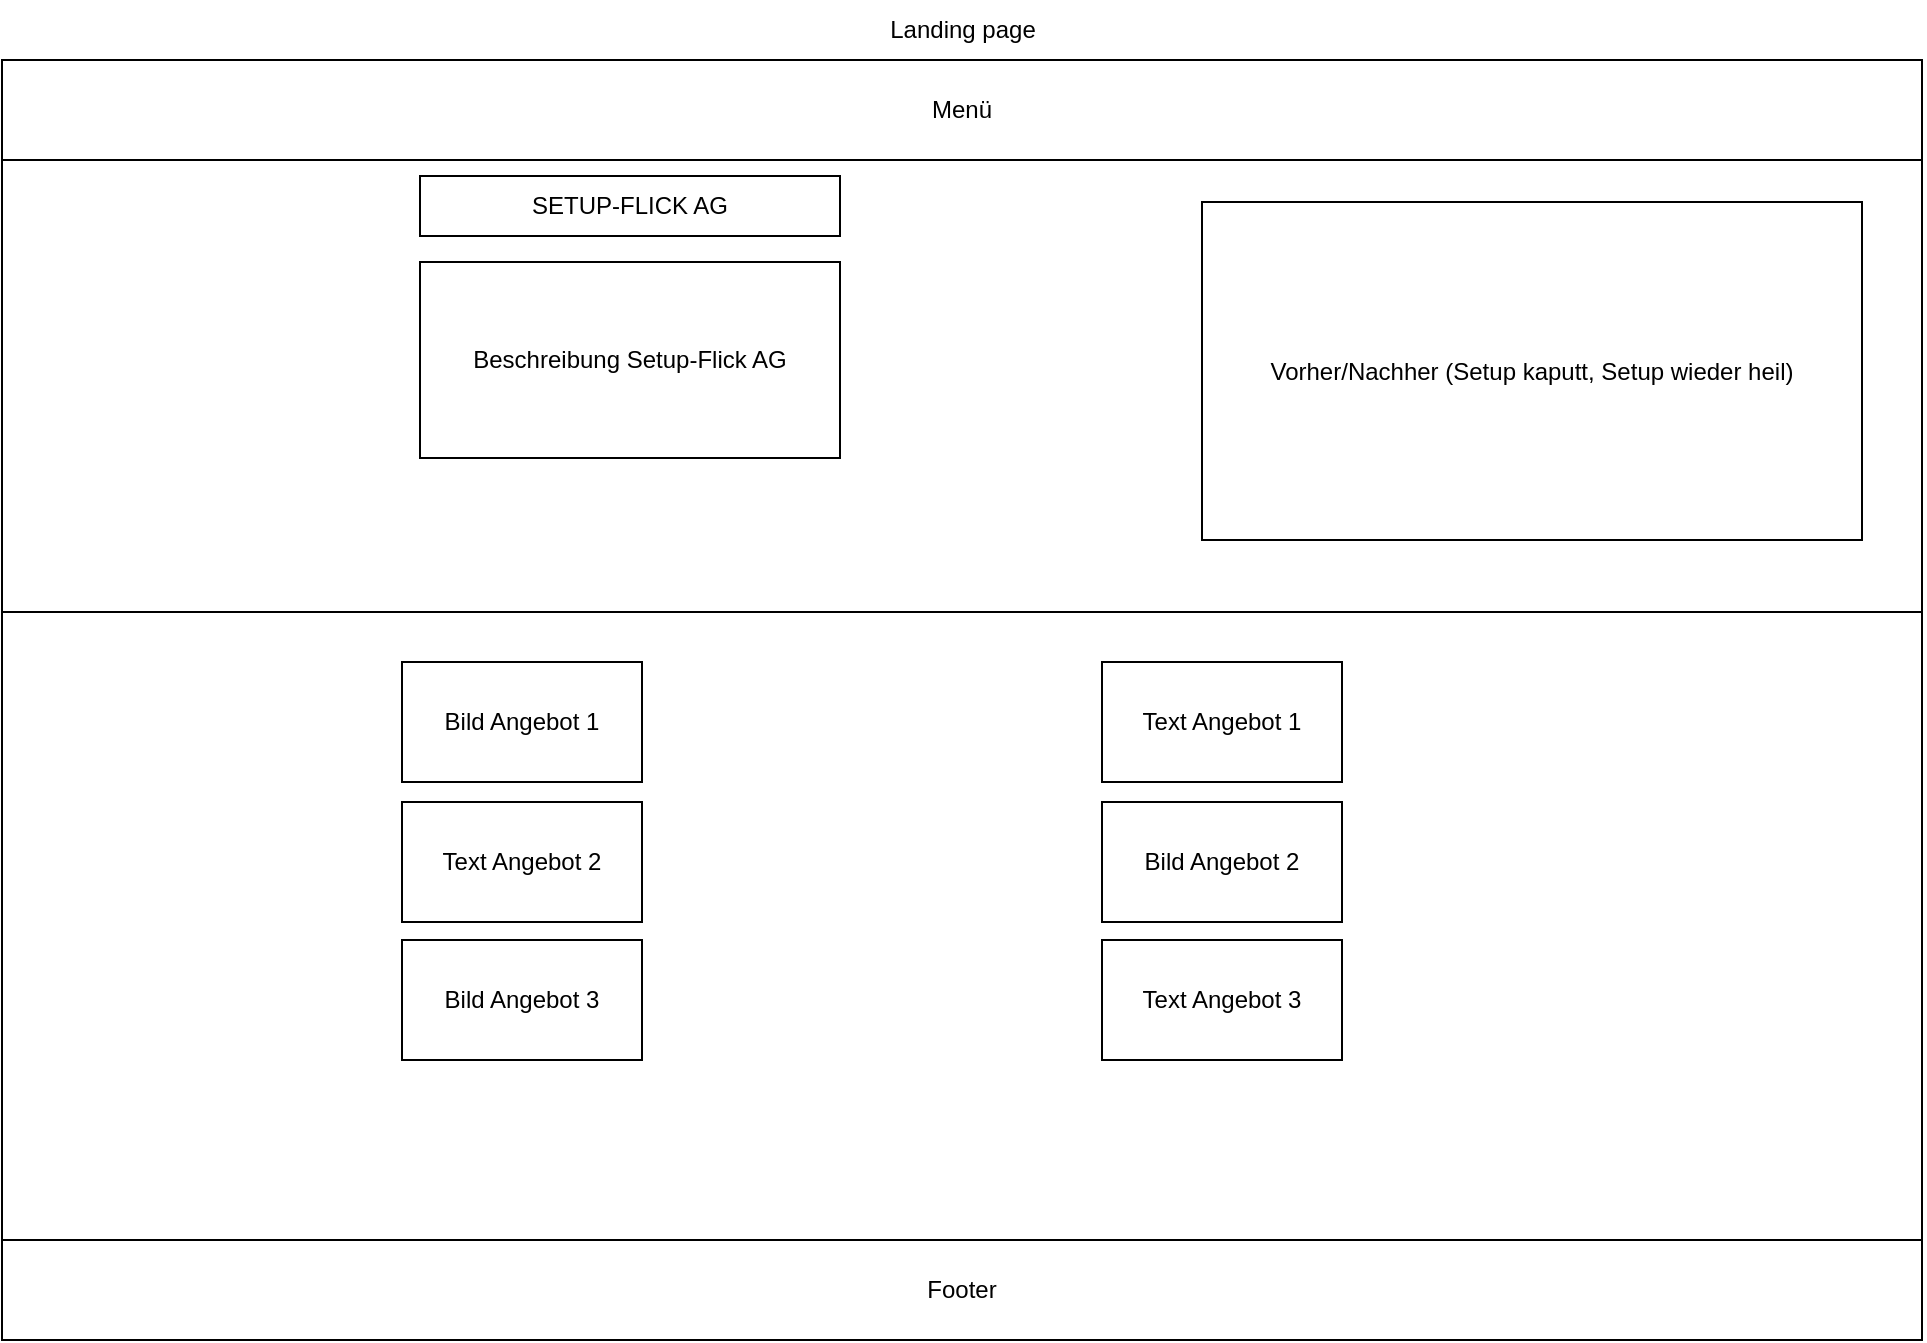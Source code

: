 <mxfile version="21.5.1" type="device" pages="5">
  <diagram name="Landing page" id="mWaqS2Y9ntpzHhFaPzYa">
    <mxGraphModel dx="1195" dy="697" grid="1" gridSize="10" guides="1" tooltips="1" connect="1" arrows="1" fold="1" page="1" pageScale="1" pageWidth="827" pageHeight="1169" background="none" math="0" shadow="0">
      <root>
        <mxCell id="0" />
        <mxCell id="1" parent="0" />
        <mxCell id="iMR_H9Wg8E-RTI5bTU1J-1" value="Landing page" style="text;html=1;align=center;verticalAlign=middle;resizable=0;points=[];autosize=1;strokeColor=none;fillColor=none;" parent="1" vertex="1">
          <mxGeometry x="430" y="40" width="100" height="30" as="geometry" />
        </mxCell>
        <mxCell id="iMR_H9Wg8E-RTI5bTU1J-2" value="" style="rounded=0;whiteSpace=wrap;html=1;" parent="1" vertex="1">
          <mxGeometry y="70" width="960" height="640" as="geometry" />
        </mxCell>
        <mxCell id="3REA4OK3sEmO4MqTveD6-1" value="Menü" style="rounded=0;whiteSpace=wrap;html=1;" parent="1" vertex="1">
          <mxGeometry y="70" width="960" height="50" as="geometry" />
        </mxCell>
        <mxCell id="3REA4OK3sEmO4MqTveD6-2" value="SETUP-FLICK AG" style="text;html=1;strokeColor=default;fillColor=none;align=center;verticalAlign=middle;whiteSpace=wrap;rounded=0;" parent="1" vertex="1">
          <mxGeometry x="209" y="128" width="210" height="30" as="geometry" />
        </mxCell>
        <mxCell id="3REA4OK3sEmO4MqTveD6-3" value="Beschreibung Setup-Flick AG" style="text;html=1;strokeColor=default;fillColor=none;align=center;verticalAlign=middle;whiteSpace=wrap;rounded=0;" parent="1" vertex="1">
          <mxGeometry x="209" y="171" width="210" height="98" as="geometry" />
        </mxCell>
        <mxCell id="3REA4OK3sEmO4MqTveD6-4" value="Footer" style="rounded=0;whiteSpace=wrap;html=1;" parent="1" vertex="1">
          <mxGeometry y="660" width="960" height="50" as="geometry" />
        </mxCell>
        <mxCell id="3REA4OK3sEmO4MqTveD6-5" value="Vorher/Nachher (Setup kaputt, Setup wieder heil)" style="rounded=0;whiteSpace=wrap;html=1;" parent="1" vertex="1">
          <mxGeometry x="600" y="141" width="330" height="169" as="geometry" />
        </mxCell>
        <mxCell id="Q7AykteHzUibmufjrHRp-1" value="" style="endArrow=none;html=1;rounded=0;entryX=1;entryY=0.5;entryDx=0;entryDy=0;exitX=0;exitY=0.5;exitDx=0;exitDy=0;" edge="1" parent="1">
          <mxGeometry width="50" height="50" relative="1" as="geometry">
            <mxPoint y="346" as="sourcePoint" />
            <mxPoint x="960" y="346" as="targetPoint" />
          </mxGeometry>
        </mxCell>
        <mxCell id="Q7AykteHzUibmufjrHRp-2" value="Bild Angebot 3" style="rounded=0;whiteSpace=wrap;html=1;" vertex="1" parent="1">
          <mxGeometry x="200" y="510" width="120" height="60" as="geometry" />
        </mxCell>
        <mxCell id="Q7AykteHzUibmufjrHRp-3" value="Text Angebot 3" style="rounded=0;whiteSpace=wrap;html=1;" vertex="1" parent="1">
          <mxGeometry x="550" y="510" width="120" height="60" as="geometry" />
        </mxCell>
        <mxCell id="Q7AykteHzUibmufjrHRp-4" value="Text Angebot 2" style="rounded=0;whiteSpace=wrap;html=1;" vertex="1" parent="1">
          <mxGeometry x="200" y="441" width="120" height="60" as="geometry" />
        </mxCell>
        <mxCell id="Q7AykteHzUibmufjrHRp-5" value="Bild Angebot 2" style="rounded=0;whiteSpace=wrap;html=1;" vertex="1" parent="1">
          <mxGeometry x="550" y="441" width="120" height="60" as="geometry" />
        </mxCell>
        <mxCell id="Q7AykteHzUibmufjrHRp-6" value="Bild Angebot 1" style="rounded=0;whiteSpace=wrap;html=1;" vertex="1" parent="1">
          <mxGeometry x="200" y="371" width="120" height="60" as="geometry" />
        </mxCell>
        <mxCell id="Q7AykteHzUibmufjrHRp-7" value="Text Angebot 1" style="rounded=0;whiteSpace=wrap;html=1;" vertex="1" parent="1">
          <mxGeometry x="550" y="371" width="120" height="60" as="geometry" />
        </mxCell>
      </root>
    </mxGraphModel>
  </diagram>
  <diagram id="AtmAIJY-KvhIUgu4S1Vk" name="Angebote">
    <mxGraphModel dx="1434" dy="836" grid="1" gridSize="10" guides="1" tooltips="1" connect="1" arrows="1" fold="1" page="1" pageScale="1" pageWidth="827" pageHeight="1169" math="0" shadow="0">
      <root>
        <mxCell id="0" />
        <mxCell id="1" parent="0" />
        <mxCell id="iZe4E6hllt8L43N8hu4n-1" value="Angebote" style="text;html=1;align=center;verticalAlign=middle;resizable=0;points=[];autosize=1;strokeColor=none;fillColor=none;" parent="1" vertex="1">
          <mxGeometry x="445" y="40" width="70" height="30" as="geometry" />
        </mxCell>
        <mxCell id="iZe4E6hllt8L43N8hu4n-2" value="" style="rounded=0;whiteSpace=wrap;html=1;" parent="1" vertex="1">
          <mxGeometry y="75" width="960" height="540" as="geometry" />
        </mxCell>
        <mxCell id="iZe4E6hllt8L43N8hu4n-3" value="Menü" style="rounded=0;whiteSpace=wrap;html=1;" parent="1" vertex="1">
          <mxGeometry y="75" width="960" height="48" as="geometry" />
        </mxCell>
        <mxCell id="iZe4E6hllt8L43N8hu4n-4" value="SETUP-FLICK AG" style="text;html=1;strokeColor=default;fillColor=none;align=center;verticalAlign=middle;whiteSpace=wrap;rounded=0;" parent="1" vertex="1">
          <mxGeometry x="375" y="128" width="210" height="30" as="geometry" />
        </mxCell>
        <mxCell id="iZe4E6hllt8L43N8hu4n-6" value="Footer" style="rounded=0;whiteSpace=wrap;html=1;" parent="1" vertex="1">
          <mxGeometry y="567" width="960" height="48" as="geometry" />
        </mxCell>
        <mxCell id="iZe4E6hllt8L43N8hu4n-7" value="Carousel mit Leistungen, die wir anbieten, unten an Bild Text, der gezeigte Leistung beschreibt" style="rounded=0;whiteSpace=wrap;html=1;" parent="1" vertex="1">
          <mxGeometry x="375" y="175" width="210" height="100" as="geometry" />
        </mxCell>
      </root>
    </mxGraphModel>
  </diagram>
  <diagram id="xeMF3uKlVs0S6zSlI7LI" name="Über mich">
    <mxGraphModel dx="1434" dy="836" grid="1" gridSize="10" guides="1" tooltips="1" connect="1" arrows="1" fold="1" page="1" pageScale="1" pageWidth="827" pageHeight="1169" math="0" shadow="0">
      <root>
        <mxCell id="0" />
        <mxCell id="1" parent="0" />
        <mxCell id="hhcvXGrNEATkCqpX6Bia-1" value="Über uns" style="text;html=1;align=center;verticalAlign=middle;resizable=0;points=[];autosize=1;strokeColor=none;fillColor=none;" parent="1" vertex="1">
          <mxGeometry x="445" y="40" width="70" height="30" as="geometry" />
        </mxCell>
        <mxCell id="hhcvXGrNEATkCqpX6Bia-2" value="" style="rounded=0;whiteSpace=wrap;html=1;" parent="1" vertex="1">
          <mxGeometry y="75" width="960" height="540" as="geometry" />
        </mxCell>
        <mxCell id="hhcvXGrNEATkCqpX6Bia-3" value="Menü" style="rounded=0;whiteSpace=wrap;html=1;" parent="1" vertex="1">
          <mxGeometry y="75" width="960" height="48" as="geometry" />
        </mxCell>
        <mxCell id="hhcvXGrNEATkCqpX6Bia-4" value="SETUP-FLICK AG" style="text;html=1;strokeColor=default;fillColor=none;align=center;verticalAlign=middle;whiteSpace=wrap;rounded=0;" parent="1" vertex="1">
          <mxGeometry x="375" y="128" width="210" height="30" as="geometry" />
        </mxCell>
        <mxCell id="hhcvXGrNEATkCqpX6Bia-5" value="Footer" style="rounded=0;whiteSpace=wrap;html=1;" parent="1" vertex="1">
          <mxGeometry y="567" width="960" height="48" as="geometry" />
        </mxCell>
        <mxCell id="hhcvXGrNEATkCqpX6Bia-6" value="Beschreibung Firma, Standort etc." style="rounded=0;whiteSpace=wrap;html=1;" parent="1" vertex="1">
          <mxGeometry x="375" y="175" width="210" height="100" as="geometry" />
        </mxCell>
      </root>
    </mxGraphModel>
  </diagram>
  <diagram id="mFQ2UQNHxR31fAEmf6An" name="Kontakt">
    <mxGraphModel dx="1434" dy="836" grid="1" gridSize="10" guides="1" tooltips="1" connect="1" arrows="1" fold="1" page="1" pageScale="1" pageWidth="827" pageHeight="1169" math="0" shadow="0">
      <root>
        <mxCell id="0" />
        <mxCell id="1" parent="0" />
        <mxCell id="Td2AGtQqqQ938ElZwjeH-1" value="Kontakt" style="text;html=1;align=center;verticalAlign=middle;resizable=0;points=[];autosize=1;strokeColor=none;fillColor=none;" parent="1" vertex="1">
          <mxGeometry x="450" y="40" width="60" height="30" as="geometry" />
        </mxCell>
        <mxCell id="Td2AGtQqqQ938ElZwjeH-2" value="" style="rounded=0;whiteSpace=wrap;html=1;" parent="1" vertex="1">
          <mxGeometry y="75" width="960" height="540" as="geometry" />
        </mxCell>
        <mxCell id="Td2AGtQqqQ938ElZwjeH-3" value="Menü" style="rounded=0;whiteSpace=wrap;html=1;" parent="1" vertex="1">
          <mxGeometry y="75" width="960" height="48" as="geometry" />
        </mxCell>
        <mxCell id="Td2AGtQqqQ938ElZwjeH-4" value="SETUP-FLICK AG" style="text;html=1;strokeColor=default;fillColor=none;align=center;verticalAlign=middle;whiteSpace=wrap;rounded=0;" parent="1" vertex="1">
          <mxGeometry x="375" y="128" width="210" height="30" as="geometry" />
        </mxCell>
        <mxCell id="Td2AGtQqqQ938ElZwjeH-5" value="Footer" style="rounded=0;whiteSpace=wrap;html=1;" parent="1" vertex="1">
          <mxGeometry y="567" width="960" height="48" as="geometry" />
        </mxCell>
        <mxCell id="Td2AGtQqqQ938ElZwjeH-6" value="Kontaktformular" style="rounded=0;whiteSpace=wrap;html=1;" parent="1" vertex="1">
          <mxGeometry x="375" y="242" width="210" height="100" as="geometry" />
        </mxCell>
        <mxCell id="Td2AGtQqqQ938ElZwjeH-7" value="Text für Kontaktformular" style="rounded=0;whiteSpace=wrap;html=1;" parent="1" vertex="1">
          <mxGeometry x="375" y="169" width="210" height="60" as="geometry" />
        </mxCell>
      </root>
    </mxGraphModel>
  </diagram>
  <diagram id="bxbyUR-GfvoJkbvjvRY7" name="Impressum">
    <mxGraphModel dx="1434" dy="836" grid="1" gridSize="10" guides="1" tooltips="1" connect="1" arrows="1" fold="1" page="1" pageScale="1" pageWidth="827" pageHeight="1169" math="0" shadow="0">
      <root>
        <mxCell id="0" />
        <mxCell id="1" parent="0" />
        <mxCell id="70A5VqiNT3aa2ZGu3vxF-1" value="Impressum" style="text;html=1;align=center;verticalAlign=middle;resizable=0;points=[];autosize=1;strokeColor=none;fillColor=none;" parent="1" vertex="1">
          <mxGeometry x="440" y="40" width="80" height="30" as="geometry" />
        </mxCell>
        <mxCell id="70A5VqiNT3aa2ZGu3vxF-2" value="" style="rounded=0;whiteSpace=wrap;html=1;" parent="1" vertex="1">
          <mxGeometry y="75" width="960" height="540" as="geometry" />
        </mxCell>
        <mxCell id="70A5VqiNT3aa2ZGu3vxF-3" value="Menü" style="rounded=0;whiteSpace=wrap;html=1;" parent="1" vertex="1">
          <mxGeometry y="75" width="960" height="48" as="geometry" />
        </mxCell>
        <mxCell id="70A5VqiNT3aa2ZGu3vxF-4" value="SETUP-FLICK AG" style="text;html=1;strokeColor=default;fillColor=none;align=center;verticalAlign=middle;whiteSpace=wrap;rounded=0;" parent="1" vertex="1">
          <mxGeometry x="375" y="128" width="210" height="30" as="geometry" />
        </mxCell>
        <mxCell id="70A5VqiNT3aa2ZGu3vxF-5" value="Footer" style="rounded=0;whiteSpace=wrap;html=1;" parent="1" vertex="1">
          <mxGeometry y="567" width="960" height="48" as="geometry" />
        </mxCell>
        <mxCell id="70A5VqiNT3aa2ZGu3vxF-6" value="Text Impressum" style="rounded=0;whiteSpace=wrap;html=1;" parent="1" vertex="1">
          <mxGeometry x="375" y="175" width="210" height="100" as="geometry" />
        </mxCell>
      </root>
    </mxGraphModel>
  </diagram>
</mxfile>
